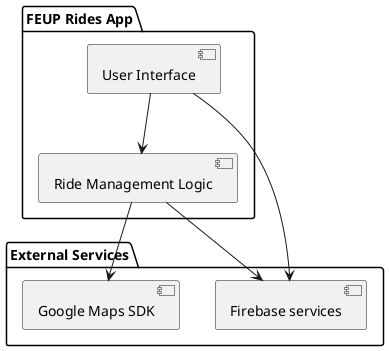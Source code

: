 @startuml

package "FEUP Rides App" as App {
    [User Interface]
    [Ride Management Logic]
}

package "External Services" as External {
    [Google Maps SDK]
    [Firebase services]
}
[User Interface] --> [Ride Management Logic]
[Ride Management Logic] --> [Firebase services]
[Ride Management Logic] --> [Google Maps SDK]
[User Interface] --> [Firebase services]


@enduml
